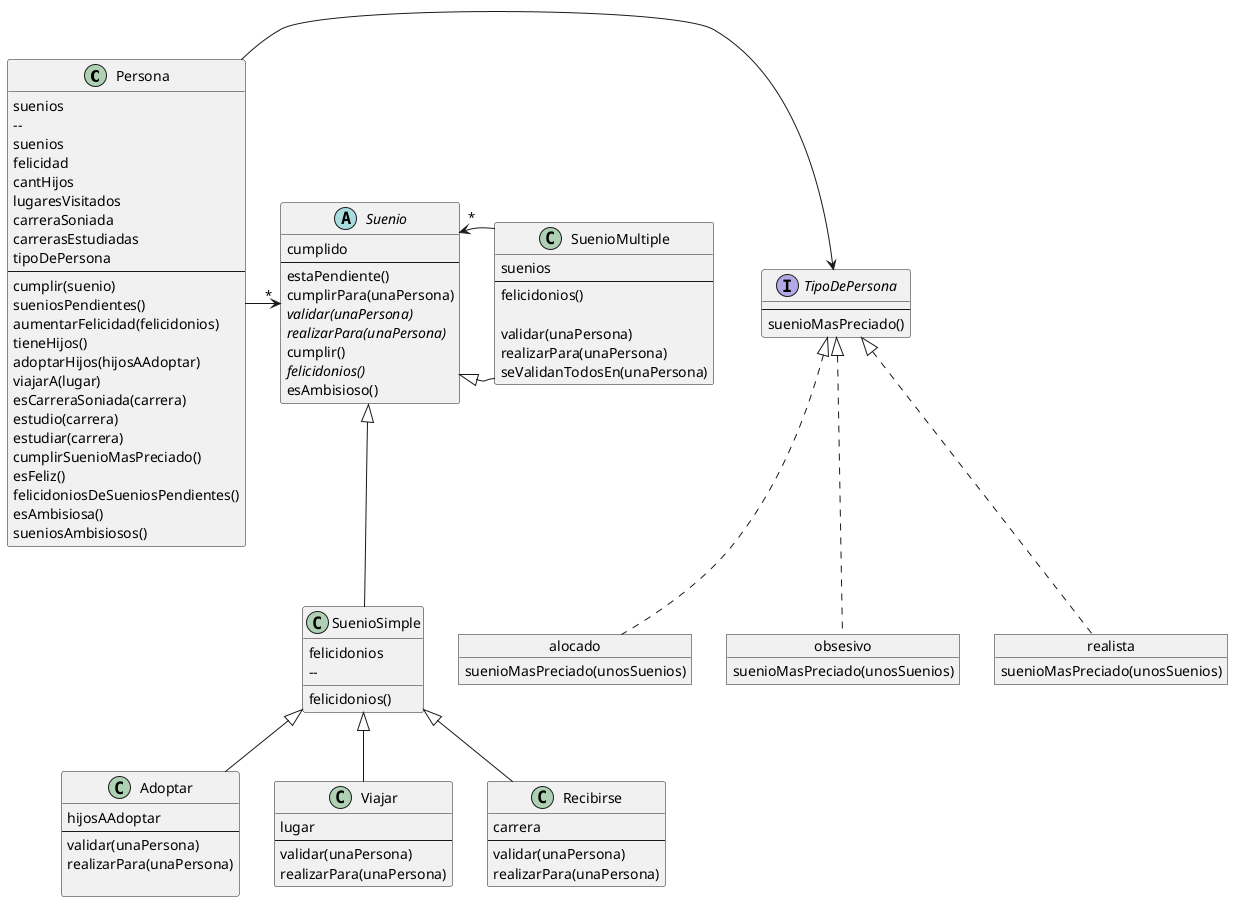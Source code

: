 @startuml

class Persona {
	suenios
    --
    suenios
    felicidad  
    cantHijos  
    lugaresVisitados 
    carreraSoniada
    carrerasEstudiadas
    tipoDePersona
	--
	cumplir(suenio)
	sueniosPendientes()
    aumentarFelicidad(felicidonios)
    tieneHijos()
    adoptarHijos(hijosAAdoptar)
    viajarA(lugar)
    esCarreraSoniada(carrera)
    estudio(carrera)
    estudiar(carrera)
    cumplirSuenioMasPreciado()
    esFeliz()
    felicidoniosDeSueniosPendientes()
    esAmbisiosa()
    sueniosAmbisiosos()
}
abstract class Suenio {
    cumplido
    --
    estaPendiente()
    cumplirPara(unaPersona)
    {abstract}validar(unaPersona)
    {abstract}realizarPara(unaPersona)
    cumplir()
    {abstract}felicidonios()
    esAmbisioso() 
}

class SuenioSimple extends Suenio{
	felicidonios
    --
	felicidonios()
}

class SuenioMultiple extends Suenio {
	suenios
	--
	felicidonios()

    validar(unaPersona)
    realizarPara(unaPersona) 
    seValidanTodosEn(unaPersona)
}

class Adoptar extends SuenioSimple{
    hijosAAdoptar
    --
    validar(unaPersona)
    realizarPara(unaPersona)

}
class Viajar extends SuenioSimple{
    lugar
    --
    validar(unaPersona)
    realizarPara(unaPersona)
}
class Recibirse extends SuenioSimple{
    carrera
    --
    validar(unaPersona) 
    realizarPara(unaPersona)
}
Persona ->"*" Suenio
SuenioMultiple ->"*" Suenio

object realista {
   suenioMasPreciado(unosSuenios) 
}
object alocado{
   suenioMasPreciado(unosSuenios) 
}
object obsesivo{
   suenioMasPreciado(unosSuenios)
}
interface TipoDePersona{
    --
    suenioMasPreciado()
}

realista .u.|> TipoDePersona
alocado .u.|> TipoDePersona
obsesivo .u.|> TipoDePersona

Persona -> TipoDePersona

@enduml